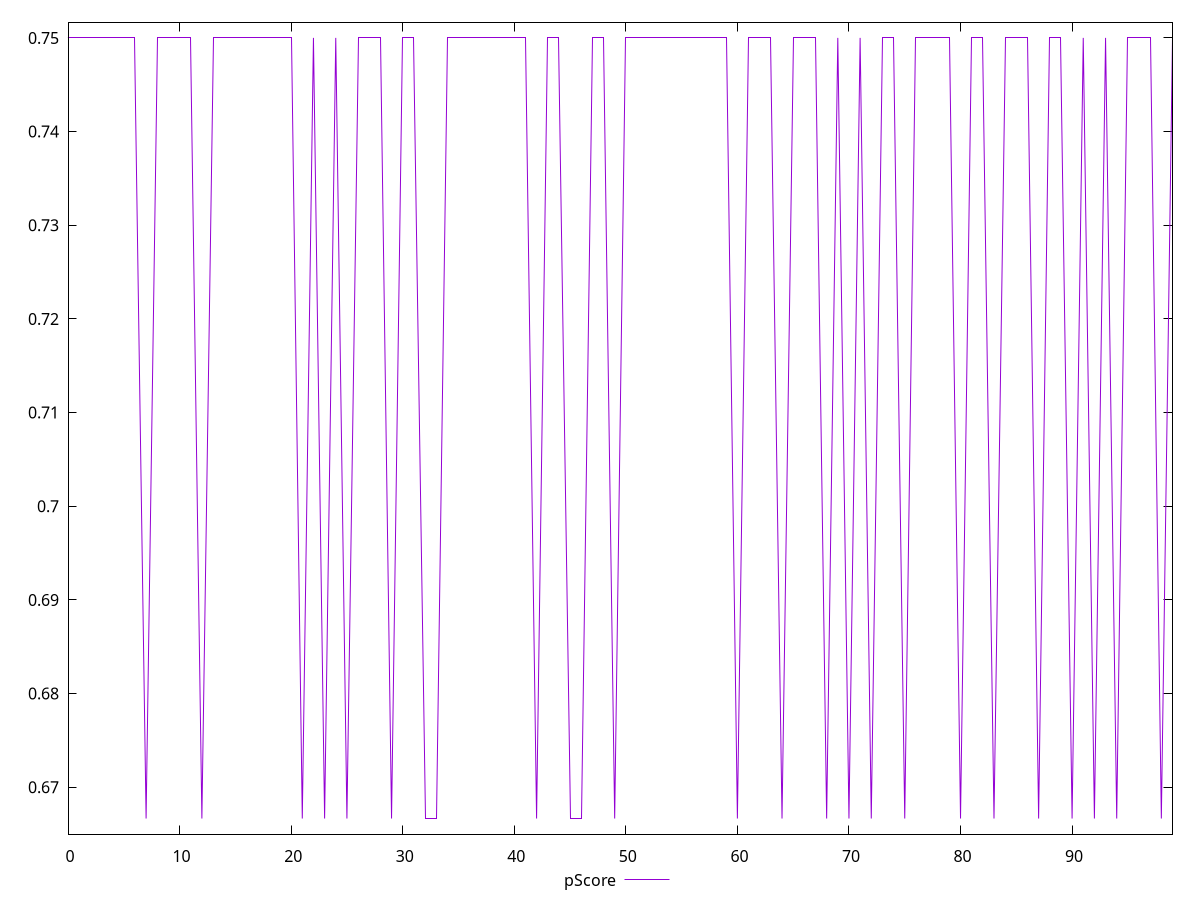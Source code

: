 reset

$pScore <<EOF
0 0.75
1 0.75
2 0.75
3 0.75
4 0.75
5 0.75
6 0.75
7 0.6666666666666666
8 0.75
9 0.75
10 0.75
11 0.75
12 0.6666666666666666
13 0.75
14 0.75
15 0.75
16 0.75
17 0.75
18 0.75
19 0.75
20 0.75
21 0.6666666666666666
22 0.75
23 0.6666666666666666
24 0.75
25 0.6666666666666666
26 0.75
27 0.75
28 0.75
29 0.6666666666666666
30 0.75
31 0.75
32 0.6666666666666666
33 0.6666666666666666
34 0.75
35 0.75
36 0.75
37 0.75
38 0.75
39 0.75
40 0.75
41 0.75
42 0.6666666666666666
43 0.75
44 0.75
45 0.6666666666666666
46 0.6666666666666666
47 0.75
48 0.75
49 0.6666666666666666
50 0.75
51 0.75
52 0.75
53 0.75
54 0.75
55 0.75
56 0.75
57 0.75
58 0.75
59 0.75
60 0.6666666666666666
61 0.75
62 0.75
63 0.75
64 0.6666666666666666
65 0.75
66 0.75
67 0.75
68 0.6666666666666666
69 0.75
70 0.6666666666666666
71 0.75
72 0.6666666666666666
73 0.75
74 0.75
75 0.6666666666666666
76 0.75
77 0.75
78 0.75
79 0.75
80 0.6666666666666666
81 0.75
82 0.75
83 0.6666666666666666
84 0.75
85 0.75
86 0.75
87 0.6666666666666666
88 0.75
89 0.75
90 0.6666666666666666
91 0.75
92 0.6666666666666666
93 0.75
94 0.6666666666666666
95 0.75
96 0.75
97 0.75
98 0.6666666666666666
99 0.75
EOF

set key outside below
set xrange [0:99]
set yrange [0.6649999999999999:0.7516666666666667]
set trange [0.6649999999999999:0.7516666666666667]
set terminal svg size 640, 500 enhanced background rgb 'white'
set output "report_00009_2021-02-08T22-37-41.559Z/uses-text-compression/samples/pages+cached+noadtech+nomedia+nocss/pScore/values.svg"

plot $pScore title "pScore" with line

reset
